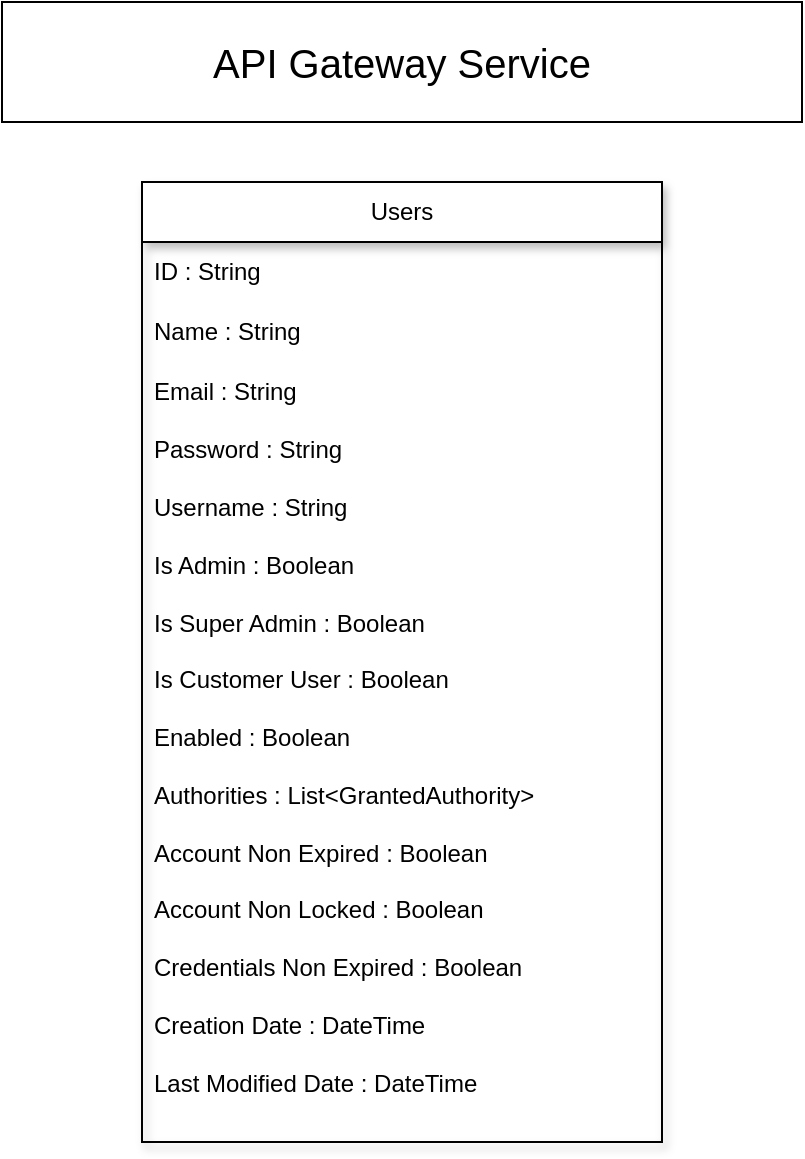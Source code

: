 <mxfile version="24.8.6">
  <diagram name="Page-1" id="Q9tkc2uN9IqcutxmOZqX">
    <mxGraphModel dx="794" dy="412" grid="1" gridSize="10" guides="1" tooltips="1" connect="1" arrows="1" fold="1" page="1" pageScale="1" pageWidth="850" pageHeight="1100" math="0" shadow="0">
      <root>
        <mxCell id="0" />
        <mxCell id="1" parent="0" />
        <mxCell id="axhfBGjQFCmcYdegtheH-5" value="&lt;font style=&quot;font-size: 20px;&quot;&gt;API Gateway Service&lt;/font&gt;" style="rounded=0;whiteSpace=wrap;html=1;" vertex="1" parent="1">
          <mxGeometry x="200" y="40" width="400" height="60" as="geometry" />
        </mxCell>
        <mxCell id="axhfBGjQFCmcYdegtheH-6" value="Users" style="swimlane;fontStyle=0;childLayout=stackLayout;horizontal=1;startSize=30;horizontalStack=0;resizeParent=1;resizeParentMax=0;resizeLast=0;collapsible=1;marginBottom=0;whiteSpace=wrap;html=1;shadow=1;" vertex="1" parent="1">
          <mxGeometry x="270" y="130" width="260" height="480" as="geometry" />
        </mxCell>
        <mxCell id="axhfBGjQFCmcYdegtheH-7" value="ID : String" style="text;strokeColor=none;fillColor=none;align=left;verticalAlign=middle;spacingLeft=4;spacingRight=4;overflow=hidden;points=[[0,0.5],[1,0.5]];portConstraint=eastwest;rotatable=0;whiteSpace=wrap;html=1;" vertex="1" parent="axhfBGjQFCmcYdegtheH-6">
          <mxGeometry y="30" width="260" height="30" as="geometry" />
        </mxCell>
        <mxCell id="axhfBGjQFCmcYdegtheH-8" value="Name : String" style="text;strokeColor=none;fillColor=none;align=left;verticalAlign=middle;spacingLeft=4;spacingRight=4;overflow=hidden;points=[[0,0.5],[1,0.5]];portConstraint=eastwest;rotatable=0;whiteSpace=wrap;html=1;" vertex="1" parent="axhfBGjQFCmcYdegtheH-6">
          <mxGeometry y="60" width="260" height="30" as="geometry" />
        </mxCell>
        <mxCell id="axhfBGjQFCmcYdegtheH-9" value="Email : String&lt;div&gt;&lt;br&gt;&lt;/div&gt;&lt;div&gt;Password : String&lt;/div&gt;&lt;div&gt;&lt;br&gt;&lt;/div&gt;&lt;div&gt;Username : String&lt;/div&gt;&lt;div&gt;&lt;br&gt;&lt;/div&gt;&lt;div&gt;Is Admin : Boolean&lt;/div&gt;&lt;div&gt;&lt;br&gt;&lt;/div&gt;&lt;div&gt;Is Super Admin : Boolean&lt;/div&gt;&lt;div&gt;&lt;br&gt;&lt;/div&gt;&lt;div&gt;Is Customer User : Boolean&lt;/div&gt;&lt;div&gt;&lt;br&gt;&lt;/div&gt;&lt;div&gt;Enabled : Boolean&lt;/div&gt;&lt;div&gt;&lt;br&gt;&lt;/div&gt;&lt;div&gt;Authorities : List&amp;lt;GrantedAuthority&amp;gt;&lt;/div&gt;&lt;div&gt;&lt;br&gt;&lt;/div&gt;&lt;div&gt;Account Non Expired : Boolean&lt;/div&gt;&lt;div&gt;&lt;br&gt;&lt;/div&gt;&lt;div&gt;Account Non Locked : Boolean&lt;/div&gt;&lt;div&gt;&lt;br&gt;&lt;/div&gt;&lt;div&gt;Credentials Non Expired : Boolean&lt;/div&gt;&lt;div&gt;&lt;br&gt;&lt;/div&gt;&lt;div&gt;Creation Date : DateTime&lt;/div&gt;&lt;div&gt;&lt;br&gt;&lt;/div&gt;&lt;div&gt;Last Modified Date : DateTime&lt;/div&gt;&lt;div&gt;&lt;br&gt;&lt;/div&gt;" style="text;strokeColor=none;fillColor=none;align=left;verticalAlign=middle;spacingLeft=4;spacingRight=4;overflow=hidden;points=[[0,0.5],[1,0.5]];portConstraint=eastwest;rotatable=0;whiteSpace=wrap;html=1;" vertex="1" parent="axhfBGjQFCmcYdegtheH-6">
          <mxGeometry y="90" width="260" height="390" as="geometry" />
        </mxCell>
      </root>
    </mxGraphModel>
  </diagram>
</mxfile>
